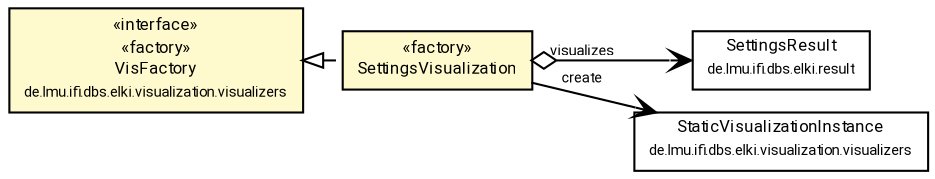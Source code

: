 #!/usr/local/bin/dot
#
# Class diagram 
# Generated by UMLGraph version R5_7_2-60-g0e99a6 (http://www.spinellis.gr/umlgraph/)
#

digraph G {
	graph [fontnames="svg"]
	edge [fontname="Roboto",fontsize=7,labelfontname="Roboto",labelfontsize=7,color="black"];
	node [fontname="Roboto",fontcolor="black",fontsize=8,shape=plaintext,margin=0,width=0,height=0];
	nodesep=0.15;
	ranksep=0.25;
	rankdir=LR;
	// de.lmu.ifi.dbs.elki.result.SettingsResult
	c9252312 [label=<<table title="de.lmu.ifi.dbs.elki.result.SettingsResult" border="0" cellborder="1" cellspacing="0" cellpadding="2" href="../../../result/SettingsResult.html" target="_parent">
		<tr><td><table border="0" cellspacing="0" cellpadding="1">
		<tr><td align="center" balign="center"> <font face="Roboto">SettingsResult</font> </td></tr>
		<tr><td align="center" balign="center"> <font face="Roboto" point-size="7.0">de.lmu.ifi.dbs.elki.result</font> </td></tr>
		</table></td></tr>
		</table>>, URL="../../../result/SettingsResult.html"];
	// de.lmu.ifi.dbs.elki.visualization.visualizers.VisFactory
	c9252697 [label=<<table title="de.lmu.ifi.dbs.elki.visualization.visualizers.VisFactory" border="0" cellborder="1" cellspacing="0" cellpadding="2" bgcolor="LemonChiffon" href="../VisFactory.html" target="_parent">
		<tr><td><table border="0" cellspacing="0" cellpadding="1">
		<tr><td align="center" balign="center"> &#171;interface&#187; </td></tr>
		<tr><td align="center" balign="center"> &#171;factory&#187; </td></tr>
		<tr><td align="center" balign="center"> <font face="Roboto">VisFactory</font> </td></tr>
		<tr><td align="center" balign="center"> <font face="Roboto" point-size="7.0">de.lmu.ifi.dbs.elki.visualization.visualizers</font> </td></tr>
		</table></td></tr>
		</table>>, URL="../VisFactory.html"];
	// de.lmu.ifi.dbs.elki.visualization.visualizers.StaticVisualizationInstance
	c9252703 [label=<<table title="de.lmu.ifi.dbs.elki.visualization.visualizers.StaticVisualizationInstance" border="0" cellborder="1" cellspacing="0" cellpadding="2" href="../StaticVisualizationInstance.html" target="_parent">
		<tr><td><table border="0" cellspacing="0" cellpadding="1">
		<tr><td align="center" balign="center"> <font face="Roboto">StaticVisualizationInstance</font> </td></tr>
		<tr><td align="center" balign="center"> <font face="Roboto" point-size="7.0">de.lmu.ifi.dbs.elki.visualization.visualizers</font> </td></tr>
		</table></td></tr>
		</table>>, URL="../StaticVisualizationInstance.html"];
	// de.lmu.ifi.dbs.elki.visualization.visualizers.visunproj.SettingsVisualization
	c9252728 [label=<<table title="de.lmu.ifi.dbs.elki.visualization.visualizers.visunproj.SettingsVisualization" border="0" cellborder="1" cellspacing="0" cellpadding="2" bgcolor="lemonChiffon" href="SettingsVisualization.html" target="_parent">
		<tr><td><table border="0" cellspacing="0" cellpadding="1">
		<tr><td align="center" balign="center"> &#171;factory&#187; </td></tr>
		<tr><td align="center" balign="center"> <font face="Roboto">SettingsVisualization</font> </td></tr>
		</table></td></tr>
		</table>>, URL="SettingsVisualization.html"];
	// de.lmu.ifi.dbs.elki.visualization.visualizers.visunproj.SettingsVisualization implements de.lmu.ifi.dbs.elki.visualization.visualizers.VisFactory
	c9252697 -> c9252728 [arrowtail=empty,style=dashed,dir=back,weight=9];
	// de.lmu.ifi.dbs.elki.visualization.visualizers.visunproj.SettingsVisualization navhas de.lmu.ifi.dbs.elki.result.SettingsResult
	c9252728 -> c9252312 [arrowhead=open,arrowtail=ediamond,dir=both,weight=3,label="visualizes"];
	// de.lmu.ifi.dbs.elki.visualization.visualizers.visunproj.SettingsVisualization navassoc de.lmu.ifi.dbs.elki.visualization.visualizers.StaticVisualizationInstance
	c9252728 -> c9252703 [arrowhead=open,weight=1,label="create"];
}

